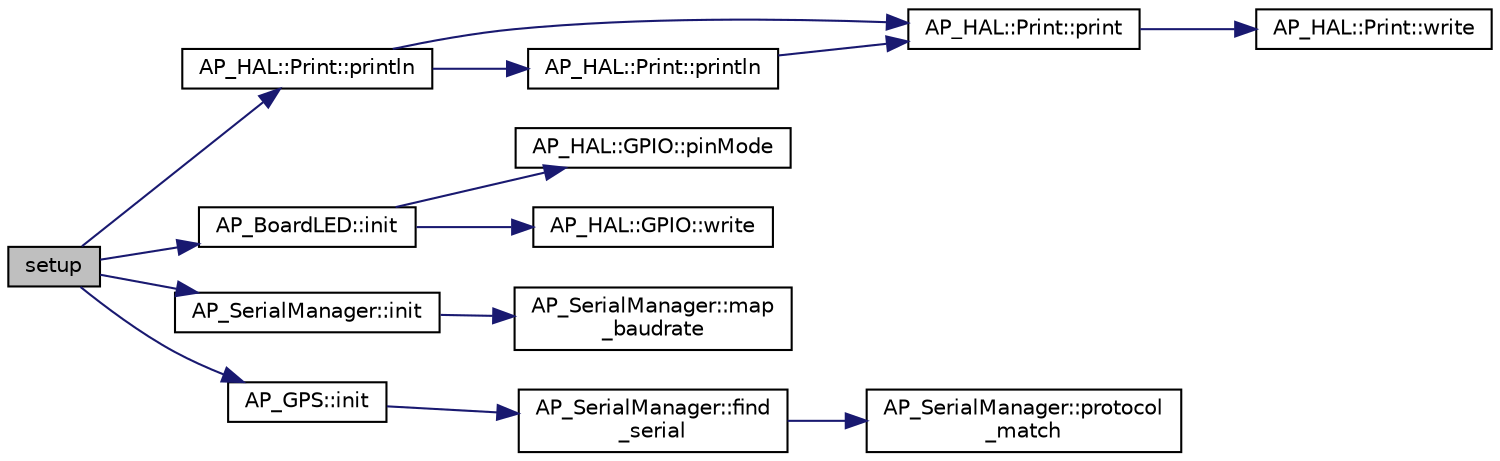 digraph "setup"
{
 // INTERACTIVE_SVG=YES
  edge [fontname="Helvetica",fontsize="10",labelfontname="Helvetica",labelfontsize="10"];
  node [fontname="Helvetica",fontsize="10",shape=record];
  rankdir="LR";
  Node1 [label="setup",height=0.2,width=0.4,color="black", fillcolor="grey75", style="filled", fontcolor="black"];
  Node1 -> Node2 [color="midnightblue",fontsize="10",style="solid",fontname="Helvetica"];
  Node2 [label="AP_HAL::Print::println",height=0.2,width=0.4,color="black", fillcolor="white", style="filled",URL="$classAP__HAL_1_1Print.html#ad337ce3f7977411b7d34d47a51e5737e"];
  Node2 -> Node3 [color="midnightblue",fontsize="10",style="solid",fontname="Helvetica"];
  Node3 [label="AP_HAL::Print::print",height=0.2,width=0.4,color="black", fillcolor="white", style="filled",URL="$classAP__HAL_1_1Print.html#acfe80773011eb17dfb52c2fba517a093"];
  Node3 -> Node4 [color="midnightblue",fontsize="10",style="solid",fontname="Helvetica"];
  Node4 [label="AP_HAL::Print::write",height=0.2,width=0.4,color="black", fillcolor="white", style="filled",URL="$classAP__HAL_1_1Print.html#acc65391952a43334f8f5c9bef341f501"];
  Node2 -> Node5 [color="midnightblue",fontsize="10",style="solid",fontname="Helvetica"];
  Node5 [label="AP_HAL::Print::println",height=0.2,width=0.4,color="black", fillcolor="white", style="filled",URL="$classAP__HAL_1_1Print.html#a169b128f9e22f0c15883768f580541a2"];
  Node5 -> Node3 [color="midnightblue",fontsize="10",style="solid",fontname="Helvetica"];
  Node1 -> Node6 [color="midnightblue",fontsize="10",style="solid",fontname="Helvetica"];
  Node6 [label="AP_BoardLED::init",height=0.2,width=0.4,color="black", fillcolor="white", style="filled",URL="$classAP__BoardLED.html#a0e4de7ec47c7e204d07481d707faf3dd"];
  Node6 -> Node7 [color="midnightblue",fontsize="10",style="solid",fontname="Helvetica"];
  Node7 [label="AP_HAL::GPIO::pinMode",height=0.2,width=0.4,color="black", fillcolor="white", style="filled",URL="$classAP__HAL_1_1GPIO.html#a3dfc60214bd1aa4936d51ca72c045b95"];
  Node6 -> Node8 [color="midnightblue",fontsize="10",style="solid",fontname="Helvetica"];
  Node8 [label="AP_HAL::GPIO::write",height=0.2,width=0.4,color="black", fillcolor="white", style="filled",URL="$classAP__HAL_1_1GPIO.html#a2b0664bdab1876e3b0bbcd9064eec88e"];
  Node1 -> Node9 [color="midnightblue",fontsize="10",style="solid",fontname="Helvetica"];
  Node9 [label="AP_SerialManager::init",height=0.2,width=0.4,color="black", fillcolor="white", style="filled",URL="$classAP__SerialManager.html#a4f6d491b1538d6d2513af7375825f35e"];
  Node9 -> Node10 [color="midnightblue",fontsize="10",style="solid",fontname="Helvetica"];
  Node10 [label="AP_SerialManager::map\l_baudrate",height=0.2,width=0.4,color="black", fillcolor="white", style="filled",URL="$classAP__SerialManager.html#aa445402c0b13741d3d67ad2685e8eab5"];
  Node1 -> Node11 [color="midnightblue",fontsize="10",style="solid",fontname="Helvetica"];
  Node11 [label="AP_GPS::init",height=0.2,width=0.4,color="black", fillcolor="white", style="filled",URL="$classAP__GPS.html#a91c760c11e577d49815bc1a0443cf7f6",tooltip="Startup initialisation. "];
  Node11 -> Node12 [color="midnightblue",fontsize="10",style="solid",fontname="Helvetica"];
  Node12 [label="AP_SerialManager::find\l_serial",height=0.2,width=0.4,color="black", fillcolor="white", style="filled",URL="$classAP__SerialManager.html#af80d1e798f50bcd4ffcff2f3313e3950"];
  Node12 -> Node13 [color="midnightblue",fontsize="10",style="solid",fontname="Helvetica"];
  Node13 [label="AP_SerialManager::protocol\l_match",height=0.2,width=0.4,color="black", fillcolor="white", style="filled",URL="$classAP__SerialManager.html#a0b9318b2cf0f61a6e13d46a125dc038b"];
}
